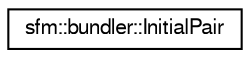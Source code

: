 digraph "Graphical Class Hierarchy"
{
  edge [fontname="FreeSans",fontsize="10",labelfontname="FreeSans",labelfontsize="10"];
  node [fontname="FreeSans",fontsize="10",shape=record];
  rankdir="LR";
  Node0 [label="sfm::bundler::InitialPair",height=0.2,width=0.4,color="black", fillcolor="white", style="filled",URL="$classsfm_1_1bundler_1_1_initial_pair.html",tooltip="Tries to find an initial viewport pair to start the reconstruction with. "];
}

